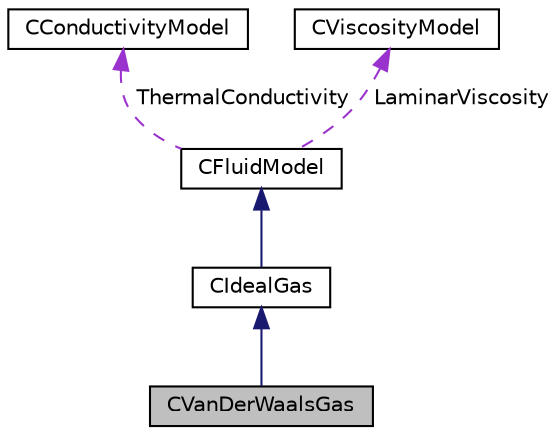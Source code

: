 digraph "CVanDerWaalsGas"
{
  edge [fontname="Helvetica",fontsize="10",labelfontname="Helvetica",labelfontsize="10"];
  node [fontname="Helvetica",fontsize="10",shape=record];
  Node3 [label="CVanDerWaalsGas",height=0.2,width=0.4,color="black", fillcolor="grey75", style="filled", fontcolor="black"];
  Node4 -> Node3 [dir="back",color="midnightblue",fontsize="10",style="solid",fontname="Helvetica"];
  Node4 [label="CIdealGas",height=0.2,width=0.4,color="black", fillcolor="white", style="filled",URL="$class_c_ideal_gas.html",tooltip="Child class for defining ideal gas model. "];
  Node5 -> Node4 [dir="back",color="midnightblue",fontsize="10",style="solid",fontname="Helvetica"];
  Node5 [label="CFluidModel",height=0.2,width=0.4,color="black", fillcolor="white", style="filled",URL="$class_c_fluid_model.html",tooltip="Main class for defining the Thermo-Physical Model a child class for each particular Model (Ideal-Gas..."];
  Node6 -> Node5 [dir="back",color="darkorchid3",fontsize="10",style="dashed",label=" ThermalConductivity" ,fontname="Helvetica"];
  Node6 [label="CConductivityModel",height=0.2,width=0.4,color="black", fillcolor="white", style="filled",URL="$class_c_conductivity_model.html"];
  Node7 -> Node5 [dir="back",color="darkorchid3",fontsize="10",style="dashed",label=" LaminarViscosity" ,fontname="Helvetica"];
  Node7 [label="CViscosityModel",height=0.2,width=0.4,color="black", fillcolor="white", style="filled",URL="$class_c_viscosity_model.html",tooltip="Main class for defining the Transport-Physical Model a child class for each particular Model (Power l..."];
}
